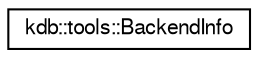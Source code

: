 digraph "Graphical Class Hierarchy"
{
  edge [fontname="FreeSans",fontsize="10",labelfontname="FreeSans",labelfontsize="10"];
  node [fontname="FreeSans",fontsize="10",shape=record];
  rankdir="LR";
  Node1 [label="kdb::tools::BackendInfo",height=0.2,width=0.4,color="black", fillcolor="white", style="filled",URL="$structkdb_1_1tools_1_1BackendInfo.html",tooltip="Info about a backend."];
}
